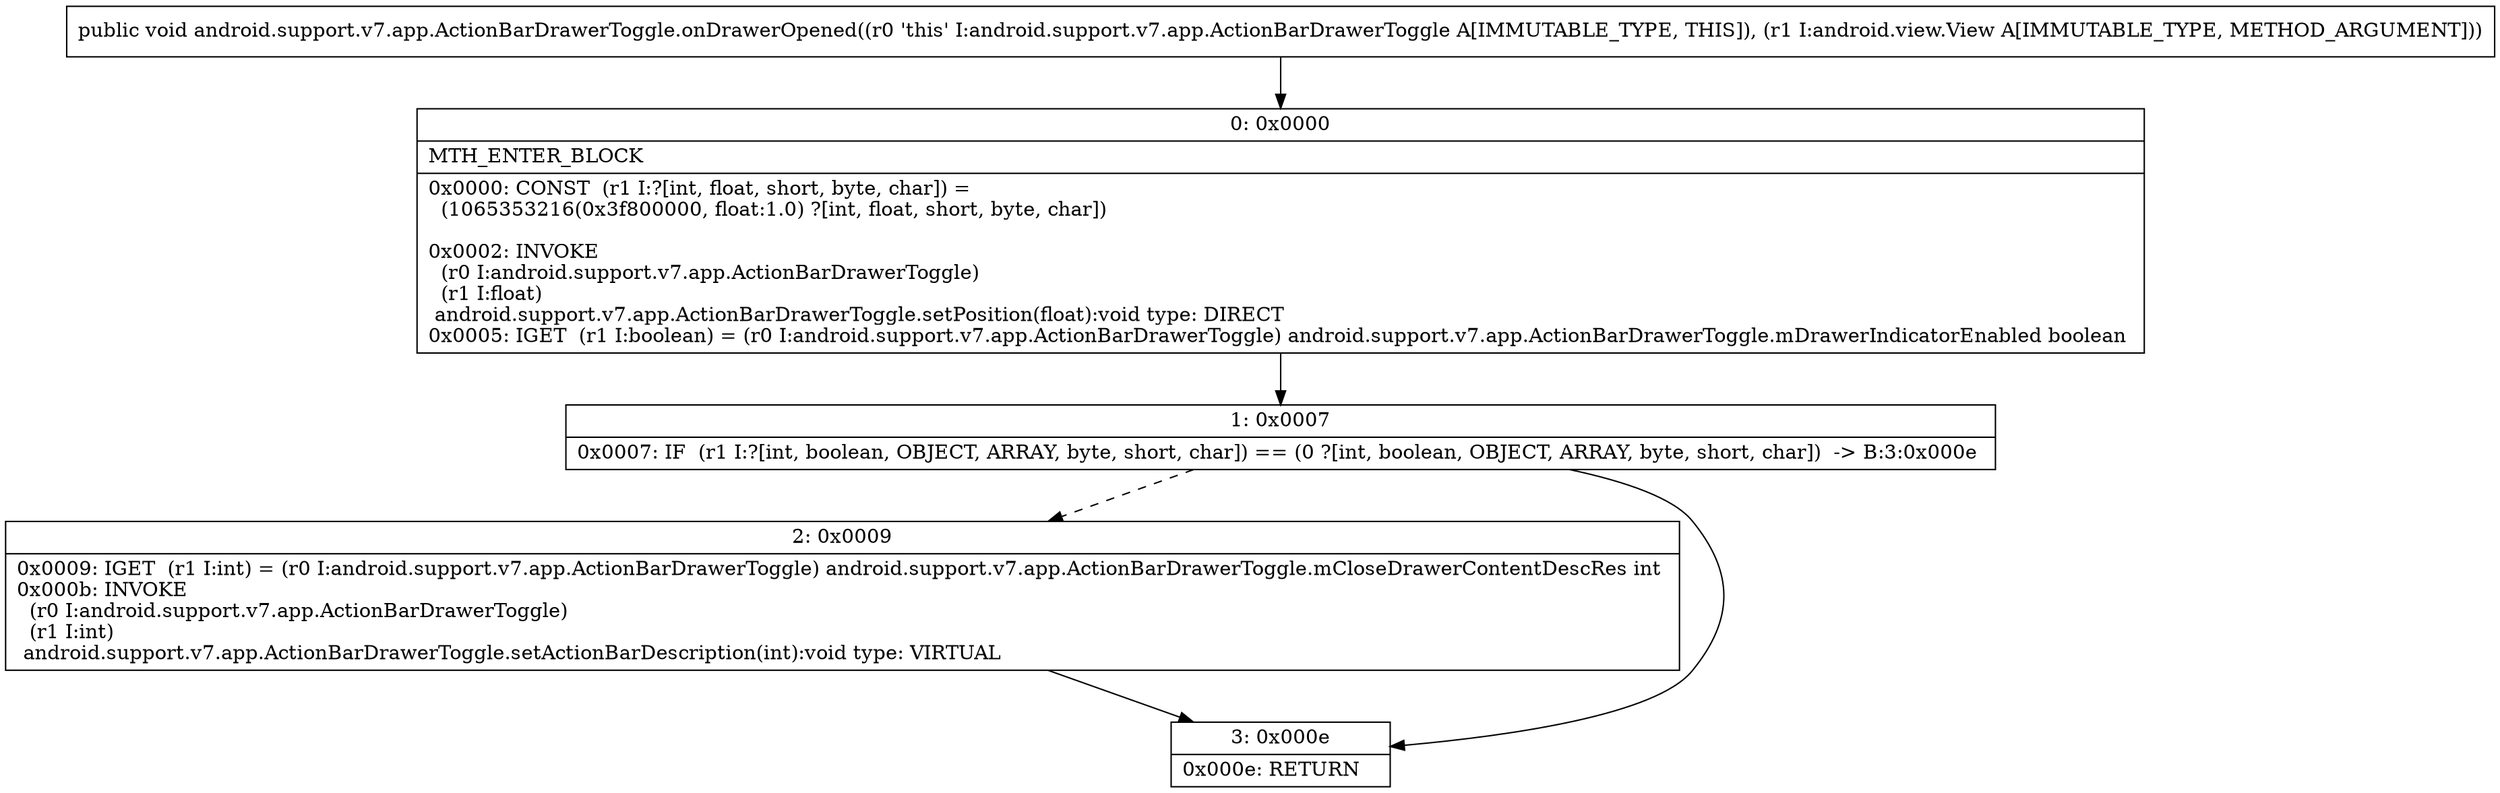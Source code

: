 digraph "CFG forandroid.support.v7.app.ActionBarDrawerToggle.onDrawerOpened(Landroid\/view\/View;)V" {
Node_0 [shape=record,label="{0\:\ 0x0000|MTH_ENTER_BLOCK\l|0x0000: CONST  (r1 I:?[int, float, short, byte, char]) = \l  (1065353216(0x3f800000, float:1.0) ?[int, float, short, byte, char])\l \l0x0002: INVOKE  \l  (r0 I:android.support.v7.app.ActionBarDrawerToggle)\l  (r1 I:float)\l android.support.v7.app.ActionBarDrawerToggle.setPosition(float):void type: DIRECT \l0x0005: IGET  (r1 I:boolean) = (r0 I:android.support.v7.app.ActionBarDrawerToggle) android.support.v7.app.ActionBarDrawerToggle.mDrawerIndicatorEnabled boolean \l}"];
Node_1 [shape=record,label="{1\:\ 0x0007|0x0007: IF  (r1 I:?[int, boolean, OBJECT, ARRAY, byte, short, char]) == (0 ?[int, boolean, OBJECT, ARRAY, byte, short, char])  \-\> B:3:0x000e \l}"];
Node_2 [shape=record,label="{2\:\ 0x0009|0x0009: IGET  (r1 I:int) = (r0 I:android.support.v7.app.ActionBarDrawerToggle) android.support.v7.app.ActionBarDrawerToggle.mCloseDrawerContentDescRes int \l0x000b: INVOKE  \l  (r0 I:android.support.v7.app.ActionBarDrawerToggle)\l  (r1 I:int)\l android.support.v7.app.ActionBarDrawerToggle.setActionBarDescription(int):void type: VIRTUAL \l}"];
Node_3 [shape=record,label="{3\:\ 0x000e|0x000e: RETURN   \l}"];
MethodNode[shape=record,label="{public void android.support.v7.app.ActionBarDrawerToggle.onDrawerOpened((r0 'this' I:android.support.v7.app.ActionBarDrawerToggle A[IMMUTABLE_TYPE, THIS]), (r1 I:android.view.View A[IMMUTABLE_TYPE, METHOD_ARGUMENT])) }"];
MethodNode -> Node_0;
Node_0 -> Node_1;
Node_1 -> Node_2[style=dashed];
Node_1 -> Node_3;
Node_2 -> Node_3;
}

